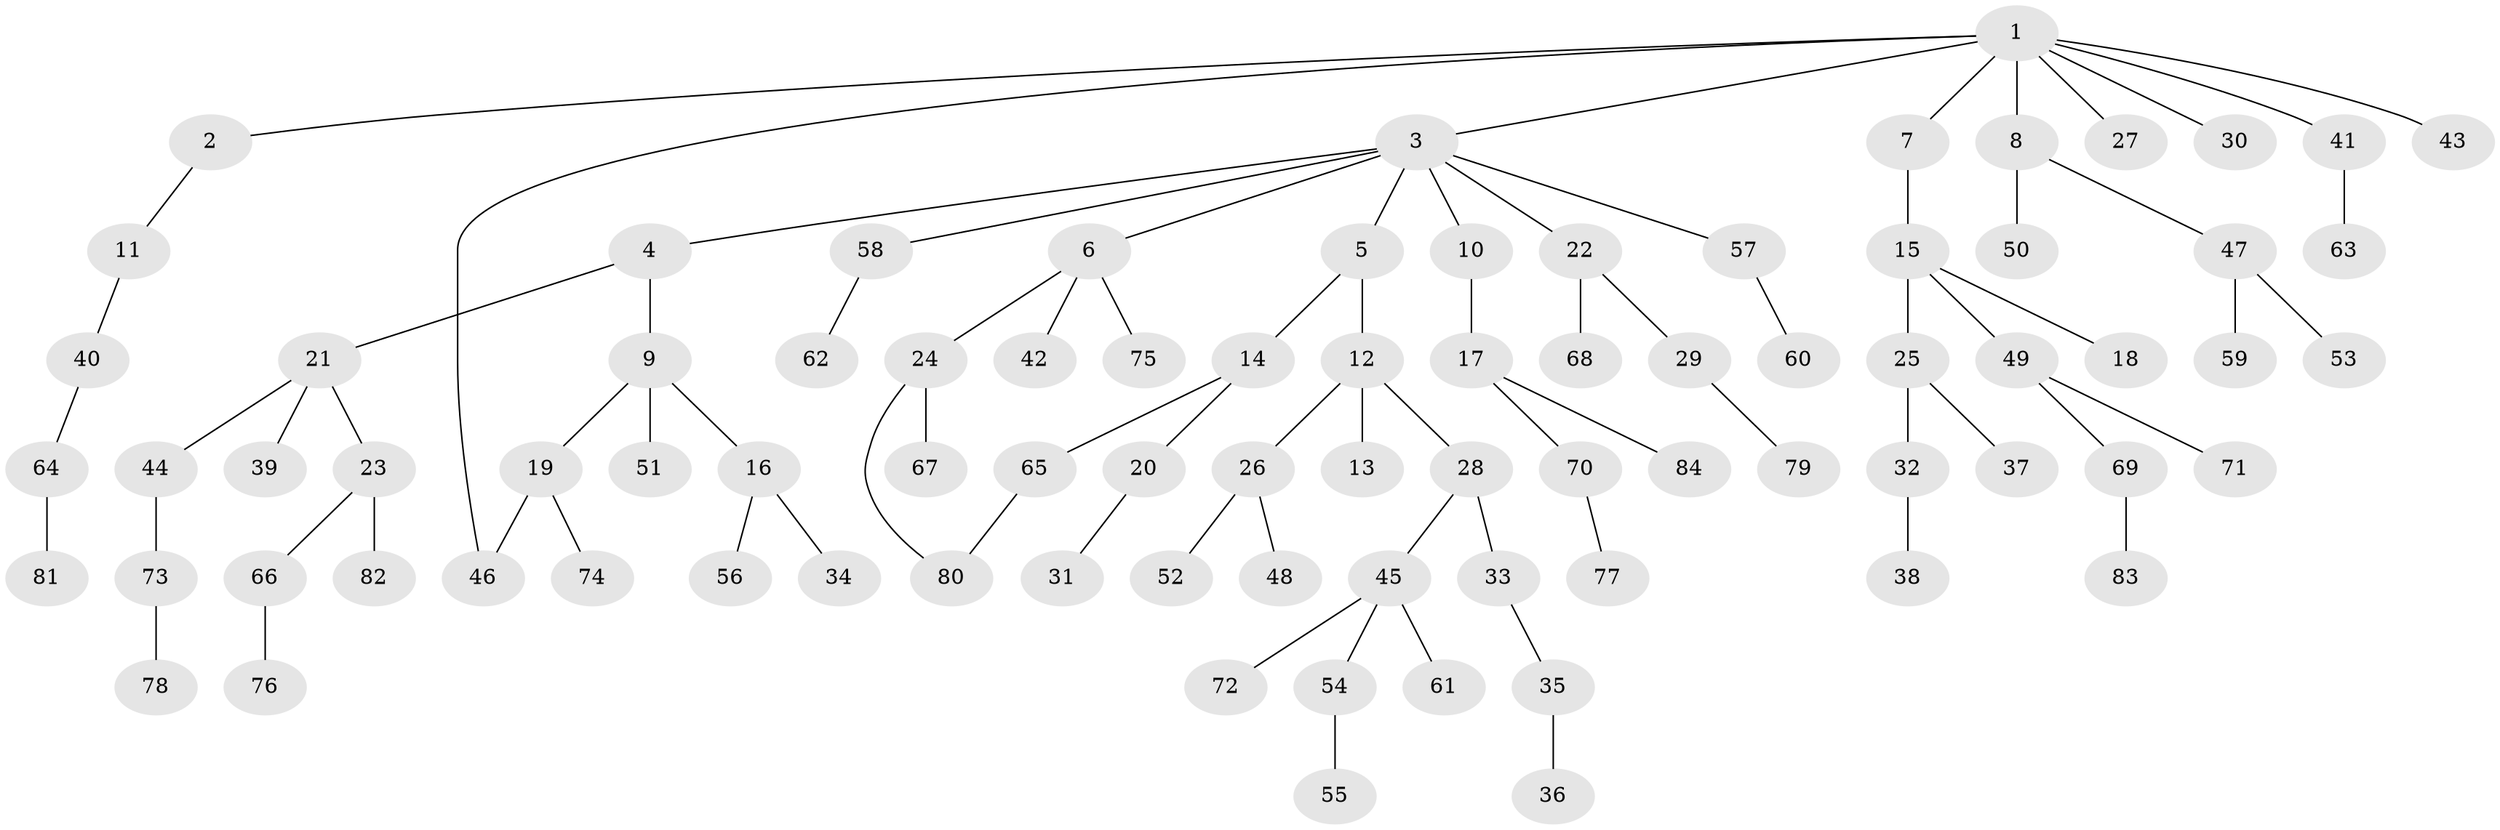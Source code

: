 // Generated by graph-tools (version 1.1) at 2025/01/03/09/25 03:01:07]
// undirected, 84 vertices, 85 edges
graph export_dot {
graph [start="1"]
  node [color=gray90,style=filled];
  1;
  2;
  3;
  4;
  5;
  6;
  7;
  8;
  9;
  10;
  11;
  12;
  13;
  14;
  15;
  16;
  17;
  18;
  19;
  20;
  21;
  22;
  23;
  24;
  25;
  26;
  27;
  28;
  29;
  30;
  31;
  32;
  33;
  34;
  35;
  36;
  37;
  38;
  39;
  40;
  41;
  42;
  43;
  44;
  45;
  46;
  47;
  48;
  49;
  50;
  51;
  52;
  53;
  54;
  55;
  56;
  57;
  58;
  59;
  60;
  61;
  62;
  63;
  64;
  65;
  66;
  67;
  68;
  69;
  70;
  71;
  72;
  73;
  74;
  75;
  76;
  77;
  78;
  79;
  80;
  81;
  82;
  83;
  84;
  1 -- 2;
  1 -- 3;
  1 -- 7;
  1 -- 8;
  1 -- 27;
  1 -- 30;
  1 -- 41;
  1 -- 43;
  1 -- 46;
  2 -- 11;
  3 -- 4;
  3 -- 5;
  3 -- 6;
  3 -- 10;
  3 -- 22;
  3 -- 57;
  3 -- 58;
  4 -- 9;
  4 -- 21;
  5 -- 12;
  5 -- 14;
  6 -- 24;
  6 -- 42;
  6 -- 75;
  7 -- 15;
  8 -- 47;
  8 -- 50;
  9 -- 16;
  9 -- 19;
  9 -- 51;
  10 -- 17;
  11 -- 40;
  12 -- 13;
  12 -- 26;
  12 -- 28;
  14 -- 20;
  14 -- 65;
  15 -- 18;
  15 -- 25;
  15 -- 49;
  16 -- 34;
  16 -- 56;
  17 -- 70;
  17 -- 84;
  19 -- 74;
  19 -- 46;
  20 -- 31;
  21 -- 23;
  21 -- 39;
  21 -- 44;
  22 -- 29;
  22 -- 68;
  23 -- 66;
  23 -- 82;
  24 -- 67;
  24 -- 80;
  25 -- 32;
  25 -- 37;
  26 -- 48;
  26 -- 52;
  28 -- 33;
  28 -- 45;
  29 -- 79;
  32 -- 38;
  33 -- 35;
  35 -- 36;
  40 -- 64;
  41 -- 63;
  44 -- 73;
  45 -- 54;
  45 -- 61;
  45 -- 72;
  47 -- 53;
  47 -- 59;
  49 -- 69;
  49 -- 71;
  54 -- 55;
  57 -- 60;
  58 -- 62;
  64 -- 81;
  65 -- 80;
  66 -- 76;
  69 -- 83;
  70 -- 77;
  73 -- 78;
}
